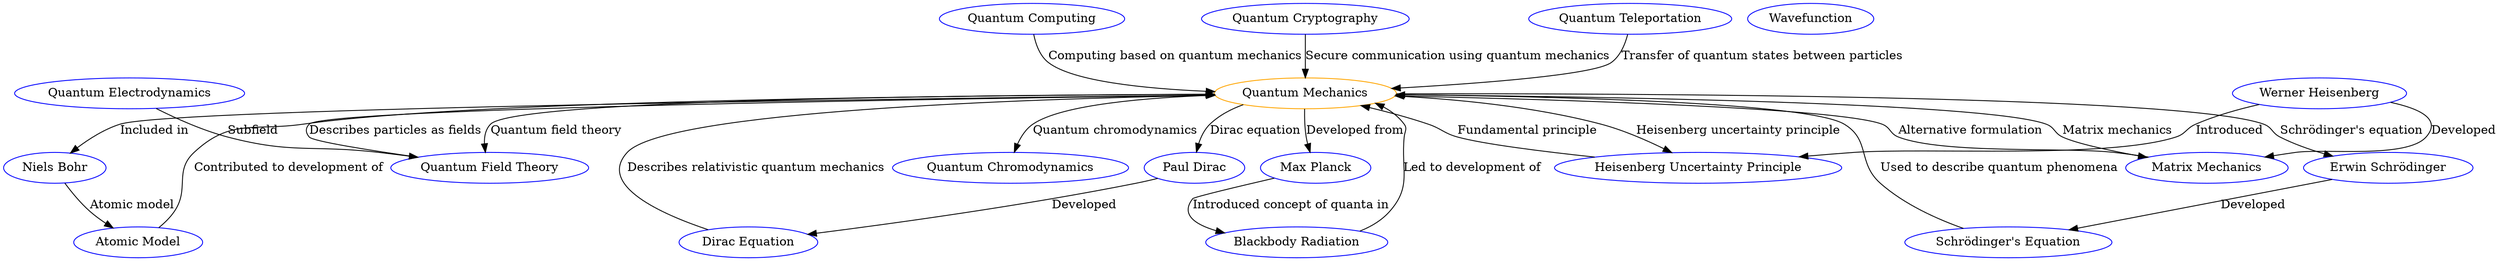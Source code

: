 // Knowledge Graph
digraph {
	1 [label="Quantum Mechanics" color=orange]
	2 [label="Max Planck" color=blue]
	3 [label="Blackbody Radiation" color=blue]
	4 [label="Niels Bohr" color=blue]
	5 [label="Atomic Model" color=blue]
	6 [label="Erwin Schrödinger" color=blue]
	7 [label="Schrödinger's Equation" color=blue]
	8 [label=Wavefunction color=blue]
	9 [label="Heisenberg Uncertainty Principle" color=blue]
	10 [label="Werner Heisenberg" color=blue]
	11 [label="Matrix Mechanics" color=blue]
	12 [label="Paul Dirac" color=blue]
	13 [label="Dirac Equation" color=blue]
	14 [label="Quantum Field Theory" color=blue]
	15 [label="Quantum Electrodynamics" color=blue]
	16 [label="Quantum Chromodynamics" color=blue]
	17 [label="Quantum Computing" color=blue]
	18 [label="Quantum Cryptography" color=blue]
	19 [label="Quantum Teleportation" color=blue]
	1 -> 2 [label="Developed from" color=black]
	2 -> 3 [label="Introduced concept of quanta in" color=black]
	3 -> 1 [label="Led to development of" color=black]
	1 -> 4 [label="Included in" color=black]
	4 -> 5 [label="Atomic model" color=black]
	5 -> 1 [label="Contributed to development of" color=black]
	1 -> 6 [label="Schrödinger's equation" color=black]
	6 -> 7 [label=Developed color=black]
	7 -> 1 [label="Used to describe quantum phenomena" color=black]
	1 -> 9 [label="Heisenberg uncertainty principle" color=black]
	10 -> 9 [label=Introduced color=black]
	9 -> 1 [label="Fundamental principle" color=black]
	1 -> 11 [label="Matrix mechanics" color=black]
	10 -> 11 [label=Developed color=black]
	11 -> 1 [label="Alternative formulation" color=black]
	1 -> 12 [label="Dirac equation" color=black]
	12 -> 13 [label=Developed color=black]
	13 -> 1 [label="Describes relativistic quantum mechanics" color=black]
	1 -> 14 [label="Quantum field theory" color=black]
	15 -> 14 [label=Subfield color=black]
	14 -> 1 [label="Describes particles as fields" color=black]
	1 -> 16 [label="Quantum chromodynamics" color=black]
	17 -> 1 [label="Computing based on quantum mechanics" color=black]
	18 -> 1 [label="Secure communication using quantum mechanics" color=black]
	19 -> 1 [label="Transfer of quantum states between particles" color=black]
}
